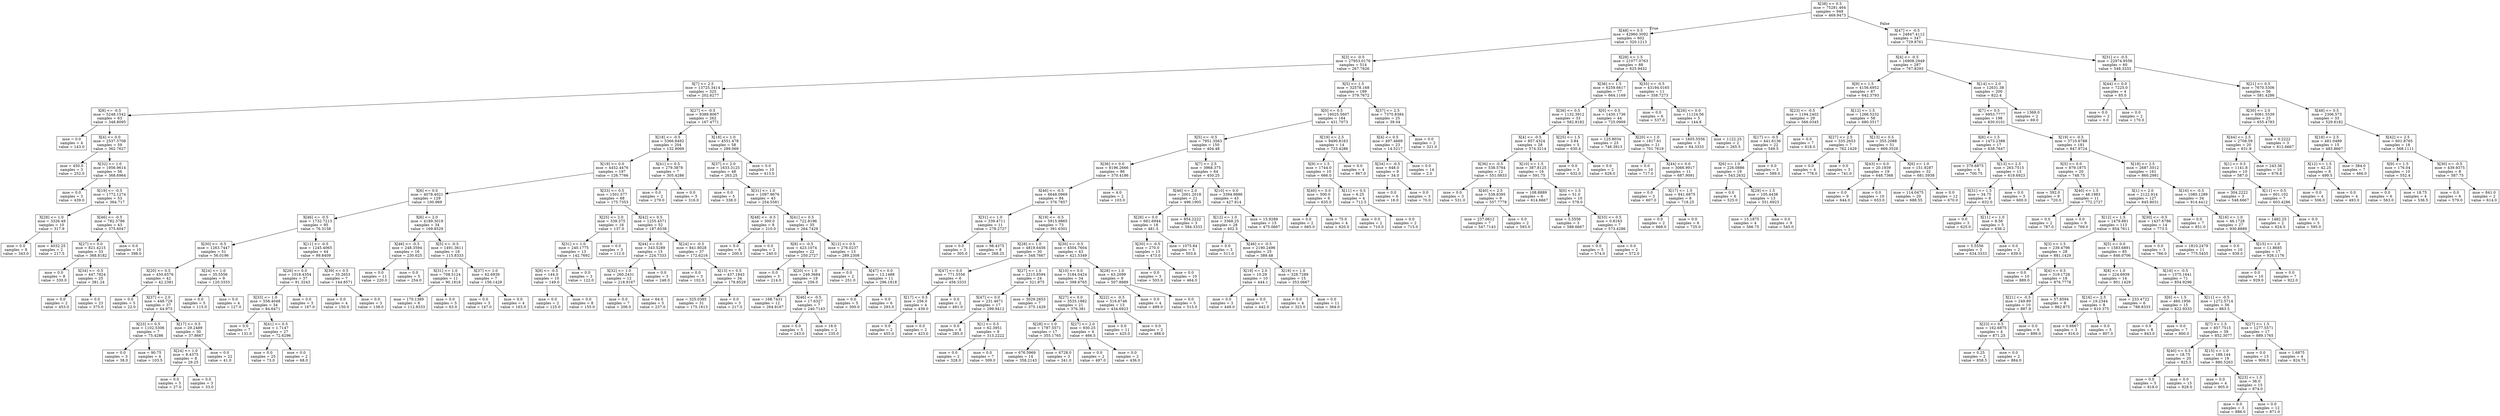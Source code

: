digraph Tree {
node [shape=box] ;
0 [label="X[38] <= 0.5\nmse = 75281.464\nsamples = 949\nvalue = 469.9473"] ;
1 [label="X[48] <= 0.5\nmse = 42960.3092\nsamples = 602\nvalue = 320.1213"] ;
0 -> 1 [labeldistance=2.5, labelangle=45, headlabel="True"] ;
2 [label="X[3] <= -0.5\nmse = 27953.0176\nsamples = 514\nvalue = 267.7626"] ;
1 -> 2 ;
3 [label="X[7] <= 2.5\nmse = 13725.3414\nsamples = 325\nvalue = 202.6277"] ;
2 -> 3 ;
4 [label="X[8] <= -0.5\nmse = 5248.1542\nsamples = 63\nvalue = 348.8095"] ;
3 -> 4 ;
5 [label="mse = 0.0\nsamples = 4\nvalue = 143.0"] ;
4 -> 5 ;
6 [label="X[4] <= 0.0\nmse = 2537.5708\nsamples = 59\nvalue = 362.7627"] ;
4 -> 6 ;
7 [label="mse = 450.0\nsamples = 3\nvalue = 252.0"] ;
6 -> 7 ;
8 [label="X[32] <= 1.0\nmse = 1956.9614\nsamples = 56\nvalue = 368.6964"] ;
6 -> 8 ;
9 [label="mse = 0.0\nsamples = 3\nvalue = 439.0"] ;
8 -> 9 ;
10 [label="X[19] <= -0.5\nmse = 1772.1274\nsamples = 53\nvalue = 364.717"] ;
8 -> 10 ;
11 [label="X[28] <= 1.0\nmse = 3326.49\nsamples = 10\nvalue = 317.9"] ;
10 -> 11 ;
12 [label="mse = 0.0\nsamples = 8\nvalue = 343.0"] ;
11 -> 12 ;
13 [label="mse = 4032.25\nsamples = 2\nvalue = 217.5"] ;
11 -> 13 ;
14 [label="X[46] <= -0.5\nmse = 782.3786\nsamples = 43\nvalue = 375.6047"] ;
10 -> 14 ;
15 [label="X[27] <= 0.0\nmse = 821.4215\nsamples = 33\nvalue = 368.8182"] ;
14 -> 15 ;
16 [label="mse = 0.0\nsamples = 8\nvalue = 330.0"] ;
15 -> 16 ;
17 [label="X[34] <= -0.5\nmse = 447.7824\nsamples = 25\nvalue = 381.24"] ;
15 -> 17 ;
18 [label="mse = 0.0\nsamples = 2\nvalue = 453.0"] ;
17 -> 18 ;
19 [label="mse = 0.0\nsamples = 23\nvalue = 375.0"] ;
17 -> 19 ;
20 [label="mse = 0.0\nsamples = 10\nvalue = 398.0"] ;
14 -> 20 ;
21 [label="X[27] <= -0.5\nmse = 9389.8067\nsamples = 262\nvalue = 167.4771"] ;
3 -> 21 ;
22 [label="X[18] <= -0.5\nmse = 5366.8492\nsamples = 204\nvalue = 132.9069"] ;
21 -> 22 ;
23 [label="X[19] <= 0.0\nmse = 4452.4476\nsamples = 197\nvalue = 126.7766"] ;
22 -> 23 ;
24 [label="X[6] <= 0.0\nmse = 4078.4021\nsamples = 129\nvalue = 100.969"] ;
23 -> 24 ;
25 [label="X[46] <= -0.5\nmse = 1732.7213\nsamples = 95\nvalue = 76.3158"] ;
24 -> 25 ;
26 [label="X[30] <= -0.5\nmse = 1263.7447\nsamples = 51\nvalue = 56.0196"] ;
25 -> 26 ;
27 [label="X[20] <= 0.5\nmse = 450.6576\nsamples = 42\nvalue = 42.2381"] ;
26 -> 27 ;
28 [label="mse = 0.0\nsamples = 5\nvalue = 22.0"] ;
27 -> 28 ;
29 [label="X[37] <= 2.0\nmse = 448.729\nsamples = 37\nvalue = 44.973"] ;
27 -> 29 ;
30 [label="X[23] <= 0.5\nmse = 1102.5306\nsamples = 7\nvalue = 75.4286"] ;
29 -> 30 ;
31 [label="mse = 0.0\nsamples = 3\nvalue = 38.0"] ;
30 -> 31 ;
32 [label="mse = 90.75\nsamples = 4\nvalue = 103.5"] ;
30 -> 32 ;
33 [label="X[17] <= 0.5\nmse = 29.2489\nsamples = 30\nvalue = 37.8667"] ;
29 -> 33 ;
34 [label="X[24] <= 1.0\nmse = 8.4375\nsamples = 8\nvalue = 29.25"] ;
33 -> 34 ;
35 [label="mse = 0.0\nsamples = 5\nvalue = 27.0"] ;
34 -> 35 ;
36 [label="mse = 0.0\nsamples = 3\nvalue = 33.0"] ;
34 -> 36 ;
37 [label="mse = 0.0\nsamples = 22\nvalue = 41.0"] ;
33 -> 37 ;
38 [label="X[24] <= 1.0\nmse = 35.5556\nsamples = 9\nvalue = 120.3333"] ;
26 -> 38 ;
39 [label="mse = 0.0\nsamples = 5\nvalue = 115.0"] ;
38 -> 39 ;
40 [label="mse = 0.0\nsamples = 4\nvalue = 127.0"] ;
38 -> 40 ;
41 [label="X[11] <= -0.5\nmse = 1245.4065\nsamples = 44\nvalue = 99.8409"] ;
25 -> 41 ;
42 [label="X[26] <= 0.0\nmse = 1018.4354\nsamples = 37\nvalue = 91.3243"] ;
41 -> 42 ;
43 [label="X[33] <= 1.0\nmse = 558.4048\nsamples = 34\nvalue = 84.6471"] ;
42 -> 43 ;
44 [label="mse = 0.0\nsamples = 7\nvalue = 131.0"] ;
43 -> 44 ;
45 [label="X[41] <= 0.5\nmse = 1.7147\nsamples = 27\nvalue = 72.6296"] ;
43 -> 45 ;
46 [label="mse = 0.0\nsamples = 25\nvalue = 73.0"] ;
45 -> 46 ;
47 [label="mse = 0.0\nsamples = 2\nvalue = 68.0"] ;
45 -> 47 ;
48 [label="mse = 0.0\nsamples = 3\nvalue = 167.0"] ;
42 -> 48 ;
49 [label="X[39] <= 0.5\nmse = 35.2653\nsamples = 7\nvalue = 144.8571"] ;
41 -> 49 ;
50 [label="mse = 0.0\nsamples = 4\nvalue = 150.0"] ;
49 -> 50 ;
51 [label="mse = 0.0\nsamples = 3\nvalue = 138.0"] ;
49 -> 51 ;
52 [label="X[6] <= 2.0\nmse = 4189.3019\nsamples = 34\nvalue = 169.8529"] ;
24 -> 52 ;
53 [label="X[46] <= -0.5\nmse = 248.3594\nsamples = 16\nvalue = 230.625"] ;
52 -> 53 ;
54 [label="mse = 0.0\nsamples = 11\nvalue = 220.0"] ;
53 -> 54 ;
55 [label="mse = 0.0\nsamples = 5\nvalue = 254.0"] ;
53 -> 55 ;
56 [label="X[5] <= -0.5\nmse = 1491.3611\nsamples = 18\nvalue = 115.8333"] ;
52 -> 56 ;
57 [label="X[31] <= 1.0\nmse = 708.5124\nsamples = 11\nvalue = 90.1818"] ;
56 -> 57 ;
58 [label="mse = 170.1389\nsamples = 6\nvalue = 112.8333"] ;
57 -> 58 ;
59 [label="mse = 0.0\nsamples = 5\nvalue = 63.0"] ;
57 -> 59 ;
60 [label="X[37] <= 1.0\nmse = 62.6939\nsamples = 7\nvalue = 156.1429"] ;
56 -> 60 ;
61 [label="mse = 0.0\nsamples = 3\nvalue = 147.0"] ;
60 -> 61 ;
62 [label="mse = 0.0\nsamples = 4\nvalue = 163.0"] ;
60 -> 62 ;
63 [label="X[33] <= 0.5\nmse = 1501.577\nsamples = 68\nvalue = 175.7353"] ;
23 -> 63 ;
64 [label="X[25] <= 2.0\nmse = 339.375\nsamples = 16\nvalue = 137.0"] ;
63 -> 64 ;
65 [label="X[31] <= 1.0\nmse = 240.1775\nsamples = 13\nvalue = 142.7692"] ;
64 -> 65 ;
66 [label="X[8] <= -0.5\nmse = 144.0\nsamples = 10\nvalue = 149.0"] ;
65 -> 66 ;
67 [label="mse = 0.0\nsamples = 2\nvalue = 125.0"] ;
66 -> 67 ;
68 [label="mse = 0.0\nsamples = 8\nvalue = 155.0"] ;
66 -> 68 ;
69 [label="mse = 0.0\nsamples = 3\nvalue = 122.0"] ;
65 -> 69 ;
70 [label="mse = 0.0\nsamples = 3\nvalue = 112.0"] ;
64 -> 70 ;
71 [label="X[42] <= 0.5\nmse = 1255.4571\nsamples = 52\nvalue = 187.6538"] ;
63 -> 71 ;
72 [label="X[44] <= 0.0\nmse = 343.5289\nsamples = 15\nvalue = 224.7333"] ;
71 -> 72 ;
73 [label="X[32] <= 1.0\nmse = 260.2431\nsamples = 12\nvalue = 218.9167"] ;
72 -> 73 ;
74 [label="mse = 0.0\nsamples = 7\nvalue = 206.0"] ;
73 -> 74 ;
75 [label="mse = 64.0\nsamples = 5\nvalue = 237.0"] ;
73 -> 75 ;
76 [label="mse = 0.0\nsamples = 3\nvalue = 248.0"] ;
72 -> 76 ;
77 [label="X[24] <= -0.5\nmse = 841.8028\nsamples = 37\nvalue = 172.6216"] ;
71 -> 77 ;
78 [label="mse = 0.0\nsamples = 3\nvalue = 102.0"] ;
77 -> 78 ;
79 [label="X[13] <= 0.5\nmse = 437.1843\nsamples = 34\nvalue = 178.8529"] ;
77 -> 79 ;
80 [label="mse = 325.0385\nsamples = 31\nvalue = 175.1613"] ;
79 -> 80 ;
81 [label="mse = 0.0\nsamples = 3\nvalue = 217.0"] ;
79 -> 81 ;
82 [label="X[41] <= 0.5\nmse = 279.3878\nsamples = 7\nvalue = 305.4286"] ;
22 -> 82 ;
83 [label="mse = 0.0\nsamples = 2\nvalue = 279.0"] ;
82 -> 83 ;
84 [label="mse = 0.0\nsamples = 5\nvalue = 316.0"] ;
82 -> 84 ;
85 [label="X[18] <= 1.0\nmse = 4551.478\nsamples = 58\nvalue = 289.069"] ;
21 -> 85 ;
86 [label="X[37] <= 2.0\nmse = 1633.3125\nsamples = 48\nvalue = 263.25"] ;
85 -> 86 ;
87 [label="mse = 0.0\nsamples = 5\nvalue = 338.0"] ;
86 -> 87 ;
88 [label="X[31] <= 1.0\nmse = 1097.9676\nsamples = 43\nvalue = 254.5581"] ;
86 -> 88 ;
89 [label="X[48] <= -0.5\nmse = 300.0\nsamples = 8\nvalue = 210.0"] ;
88 -> 89 ;
90 [label="mse = 0.0\nsamples = 6\nvalue = 200.0"] ;
89 -> 90 ;
91 [label="mse = 0.0\nsamples = 2\nvalue = 240.0"] ;
89 -> 91 ;
92 [label="X[41] <= 0.5\nmse = 722.8196\nsamples = 35\nvalue = 264.7429"] ;
88 -> 92 ;
93 [label="X[8] <= -0.5\nmse = 423.1074\nsamples = 22\nvalue = 250.2727"] ;
92 -> 93 ;
94 [label="mse = 0.0\nsamples = 3\nvalue = 214.0"] ;
93 -> 94 ;
95 [label="X[20] <= 1.0\nmse = 249.3684\nsamples = 19\nvalue = 256.0"] ;
93 -> 95 ;
96 [label="mse = 168.7431\nsamples = 12\nvalue = 264.9167"] ;
95 -> 96 ;
97 [label="X[46] <= -0.5\nmse = 17.6327\nsamples = 7\nvalue = 240.7143"] ;
95 -> 97 ;
98 [label="mse = 0.0\nsamples = 5\nvalue = 243.0"] ;
97 -> 98 ;
99 [label="mse = 16.0\nsamples = 2\nvalue = 235.0"] ;
97 -> 99 ;
100 [label="X[12] <= 0.5\nmse = 276.0237\nsamples = 13\nvalue = 289.2308"] ;
92 -> 100 ;
101 [label="mse = 0.0\nsamples = 2\nvalue = 251.0"] ;
100 -> 101 ;
102 [label="X[47] <= 0.0\nmse = 12.1488\nsamples = 11\nvalue = 296.1818"] ;
100 -> 102 ;
103 [label="mse = 0.0\nsamples = 5\nvalue = 300.0"] ;
102 -> 103 ;
104 [label="mse = 0.0\nsamples = 6\nvalue = 293.0"] ;
102 -> 104 ;
105 [label="mse = 0.0\nsamples = 10\nvalue = 413.0"] ;
85 -> 105 ;
106 [label="X[5] <= 1.5\nmse = 32578.168\nsamples = 189\nvalue = 379.7672"] ;
2 -> 106 ;
107 [label="X[0] <= 0.5\nmse = 16025.5607\nsamples = 164\nvalue = 431.7073"] ;
106 -> 107 ;
108 [label="X[5] <= -0.5\nmse = 7951.3563\nsamples = 150\nvalue = 404.48"] ;
107 -> 108 ;
109 [label="X[36] <= 0.0\nmse = 8196.2666\nsamples = 86\nvalue = 370.4186"] ;
108 -> 109 ;
110 [label="X[46] <= -0.5\nmse = 6648.0969\nsamples = 84\nvalue = 376.7857"] ;
109 -> 110 ;
111 [label="X[31] <= 1.0\nmse = 339.4711\nsamples = 11\nvalue = 278.2727"] ;
110 -> 111 ;
112 [label="mse = 0.0\nsamples = 3\nvalue = 305.0"] ;
111 -> 112 ;
113 [label="mse = 98.4375\nsamples = 8\nvalue = 268.25"] ;
111 -> 113 ;
114 [label="X[19] <= -0.5\nmse = 5915.9865\nsamples = 73\nvalue = 391.6301"] ;
110 -> 114 ;
115 [label="X[28] <= 1.0\nmse = 4819.6456\nsamples = 30\nvalue = 348.7667"] ;
114 -> 115 ;
116 [label="X[47] <= 0.0\nmse = 771.5556\nsamples = 6\nvalue = 456.3333"] ;
115 -> 116 ;
117 [label="X[17] <= 0.5\nmse = 256.0\nsamples = 4\nvalue = 439.0"] ;
116 -> 117 ;
118 [label="mse = 0.0\nsamples = 2\nvalue = 455.0"] ;
117 -> 118 ;
119 [label="mse = 0.0\nsamples = 2\nvalue = 423.0"] ;
117 -> 119 ;
120 [label="mse = 0.0\nsamples = 2\nvalue = 491.0"] ;
116 -> 120 ;
121 [label="X[27] <= 1.0\nmse = 2215.8594\nsamples = 24\nvalue = 321.875"] ;
115 -> 121 ;
122 [label="X[47] <= 0.0\nmse = 231.4671\nsamples = 17\nvalue = 299.9412"] ;
121 -> 122 ;
123 [label="mse = 0.0\nsamples = 8\nvalue = 285.0"] ;
122 -> 123 ;
124 [label="X[1] <= 0.5\nmse = 62.3951\nsamples = 9\nvalue = 313.2222"] ;
122 -> 124 ;
125 [label="mse = 0.0\nsamples = 2\nvalue = 328.0"] ;
124 -> 125 ;
126 [label="mse = 0.0\nsamples = 7\nvalue = 309.0"] ;
124 -> 126 ;
127 [label="mse = 3029.2653\nsamples = 7\nvalue = 375.1429"] ;
121 -> 127 ;
128 [label="X[30] <= -0.5\nmse = 4504.7604\nsamples = 43\nvalue = 421.5349"] ;
114 -> 128 ;
129 [label="X[10] <= 0.0\nmse = 3184.0424\nsamples = 34\nvalue = 398.6765"] ;
128 -> 129 ;
130 [label="X[27] <= 0.0\nmse = 3535.1882\nsamples = 21\nvalue = 376.381"] ;
129 -> 130 ;
131 [label="X[28] <= 1.0\nmse = 1787.5571\nsamples = 17\nvalue = 355.1765"] ;
130 -> 131 ;
132 [label="mse = 676.5969\nsamples = 14\nvalue = 358.2143"] ;
131 -> 132 ;
133 [label="mse = 6728.0\nsamples = 3\nvalue = 341.0"] ;
131 -> 133 ;
134 [label="X[27] <= 2.0\nmse = 930.25\nsamples = 4\nvalue = 466.5"] ;
130 -> 134 ;
135 [label="mse = 0.0\nsamples = 2\nvalue = 497.0"] ;
134 -> 135 ;
136 [label="mse = 0.0\nsamples = 2\nvalue = 436.0"] ;
134 -> 136 ;
137 [label="X[22] <= -0.5\nmse = 516.6746\nsamples = 13\nvalue = 434.6923"] ;
129 -> 137 ;
138 [label="mse = 0.0\nsamples = 11\nvalue = 425.0"] ;
137 -> 138 ;
139 [label="mse = 0.0\nsamples = 2\nvalue = 488.0"] ;
137 -> 139 ;
140 [label="X[28] <= 1.0\nmse = 63.2099\nsamples = 9\nvalue = 507.8889"] ;
128 -> 140 ;
141 [label="mse = 0.0\nsamples = 4\nvalue = 499.0"] ;
140 -> 141 ;
142 [label="mse = 0.0\nsamples = 5\nvalue = 515.0"] ;
140 -> 142 ;
143 [label="mse = 4.0\nsamples = 2\nvalue = 103.0"] ;
109 -> 143 ;
144 [label="X[7] <= 2.5\nmse = 3968.375\nsamples = 64\nvalue = 450.25"] ;
108 -> 144 ;
145 [label="X[46] <= 2.0\nmse = 2001.2018\nsamples = 21\nvalue = 496.1905"] ;
144 -> 145 ;
146 [label="X[26] <= 0.0\nmse = 681.6944\nsamples = 18\nvalue = 481.5"] ;
145 -> 146 ;
147 [label="X[30] <= -0.5\nmse = 270.0\nsamples = 13\nvalue = 473.0"] ;
146 -> 147 ;
148 [label="mse = 0.0\nsamples = 3\nvalue = 503.0"] ;
147 -> 148 ;
149 [label="mse = 0.0\nsamples = 10\nvalue = 464.0"] ;
147 -> 149 ;
150 [label="mse = 1075.84\nsamples = 5\nvalue = 503.6"] ;
146 -> 150 ;
151 [label="mse = 854.2222\nsamples = 3\nvalue = 584.3333"] ;
145 -> 151 ;
152 [label="X[10] <= 0.0\nmse = 3394.9886\nsamples = 43\nvalue = 427.814"] ;
144 -> 152 ;
153 [label="X[12] <= 1.0\nmse = 3368.25\nsamples = 28\nvalue = 402.5"] ;
152 -> 153 ;
154 [label="mse = 0.0\nsamples = 3\nvalue = 511.0"] ;
153 -> 154 ;
155 [label="X[46] <= -0.5\nmse = 2190.2496\nsamples = 25\nvalue = 389.48"] ;
153 -> 155 ;
156 [label="X[19] <= 2.0\nmse = 10.29\nsamples = 10\nvalue = 444.1"] ;
155 -> 156 ;
157 [label="mse = 0.0\nsamples = 3\nvalue = 449.0"] ;
156 -> 157 ;
158 [label="mse = 0.0\nsamples = 7\nvalue = 442.0"] ;
156 -> 158 ;
159 [label="X[19] <= 1.0\nmse = 328.7289\nsamples = 15\nvalue = 353.0667"] ;
155 -> 159 ;
160 [label="mse = 0.0\nsamples = 4\nvalue = 323.0"] ;
159 -> 160 ;
161 [label="mse = 0.0\nsamples = 11\nvalue = 364.0"] ;
159 -> 161 ;
162 [label="mse = 15.9289\nsamples = 15\nvalue = 475.0667"] ;
152 -> 162 ;
163 [label="X[19] <= 2.5\nmse = 9490.8163\nsamples = 14\nvalue = 723.4286"] ;
107 -> 163 ;
164 [label="X[9] <= 1.5\nmse = 1744.0\nsamples = 10\nvalue = 666.0"] ;
163 -> 164 ;
165 [label="X[40] <= 0.0\nmse = 500.0\nsamples = 6\nvalue = 635.0"] ;
164 -> 165 ;
166 [label="mse = 0.0\nsamples = 2\nvalue = 665.0"] ;
165 -> 166 ;
167 [label="mse = 75.0\nsamples = 4\nvalue = 620.0"] ;
165 -> 167 ;
168 [label="X[11] <= 0.5\nmse = 6.25\nsamples = 4\nvalue = 712.5"] ;
164 -> 168 ;
169 [label="mse = 0.0\nsamples = 2\nvalue = 710.0"] ;
168 -> 169 ;
170 [label="mse = 0.0\nsamples = 2\nvalue = 715.0"] ;
168 -> 170 ;
171 [label="mse = 0.0\nsamples = 4\nvalue = 867.0"] ;
163 -> 171 ;
172 [label="X[37] <= 2.5\nmse = 7370.8384\nsamples = 25\nvalue = 39.04"] ;
106 -> 172 ;
173 [label="X[4] <= 0.5\nmse = 497.4669\nsamples = 23\nvalue = 14.5217"] ;
172 -> 173 ;
174 [label="X[34] <= -0.5\nmse = 648.0\nsamples = 9\nvalue = 34.0"] ;
173 -> 174 ;
175 [label="mse = 0.0\nsamples = 6\nvalue = 16.0"] ;
174 -> 175 ;
176 [label="mse = 0.0\nsamples = 3\nvalue = 70.0"] ;
174 -> 176 ;
177 [label="mse = 0.0\nsamples = 14\nvalue = 2.0"] ;
173 -> 177 ;
178 [label="mse = 0.0\nsamples = 2\nvalue = 321.0"] ;
172 -> 178 ;
179 [label="X[28] <= 1.5\nmse = 21077.0763\nsamples = 88\nvalue = 625.9432"] ;
1 -> 179 ;
180 [label="X[36] <= 1.5\nmse = 6259.6617\nsamples = 77\nvalue = 664.1169"] ;
179 -> 180 ;
181 [label="X[36] <= 0.5\nmse = 1132.3912\nsamples = 33\nvalue = 582.8182"] ;
180 -> 181 ;
182 [label="X[4] <= -0.5\nmse = 857.4324\nsamples = 28\nvalue = 574.3214"] ;
181 -> 182 ;
183 [label="X[36] <= -0.5\nmse = 538.5764\nsamples = 12\nvalue = 551.0833"] ;
182 -> 183 ;
184 [label="mse = 0.0\nsamples = 3\nvalue = 531.0"] ;
183 -> 184 ;
185 [label="X[40] <= 2.5\nmse = 538.8395\nsamples = 9\nvalue = 557.7778"] ;
183 -> 185 ;
186 [label="mse = 237.0612\nsamples = 7\nvalue = 547.7143"] ;
185 -> 186 ;
187 [label="mse = 0.0\nsamples = 2\nvalue = 593.0"] ;
185 -> 187 ;
188 [label="X[10] <= 1.5\nmse = 387.8125\nsamples = 16\nvalue = 591.75"] ;
182 -> 188 ;
189 [label="mse = 108.8889\nsamples = 6\nvalue = 614.6667"] ;
188 -> 189 ;
190 [label="X[0] <= 1.5\nmse = 51.0\nsamples = 10\nvalue = 578.0"] ;
188 -> 190 ;
191 [label="mse = 5.5556\nsamples = 3\nvalue = 588.6667"] ;
190 -> 191 ;
192 [label="X[33] <= 0.5\nmse = 0.8163\nsamples = 7\nvalue = 573.4286"] ;
190 -> 192 ;
193 [label="mse = 0.0\nsamples = 5\nvalue = 574.0"] ;
192 -> 193 ;
194 [label="mse = 0.0\nsamples = 2\nvalue = 572.0"] ;
192 -> 194 ;
195 [label="X[25] <= 1.5\nmse = 3.84\nsamples = 5\nvalue = 630.4"] ;
181 -> 195 ;
196 [label="mse = 0.0\nsamples = 3\nvalue = 632.0"] ;
195 -> 196 ;
197 [label="mse = 0.0\nsamples = 2\nvalue = 628.0"] ;
195 -> 197 ;
198 [label="X[0] <= 0.5\nmse = 1430.1736\nsamples = 44\nvalue = 725.0909"] ;
180 -> 198 ;
199 [label="mse = 125.8034\nsamples = 23\nvalue = 746.3913"] ;
198 -> 199 ;
200 [label="X[20] <= 1.0\nmse = 1817.61\nsamples = 21\nvalue = 701.7619"] ;
198 -> 200 ;
201 [label="mse = 0.0\nsamples = 10\nvalue = 717.0"] ;
200 -> 201 ;
202 [label="X[44] <= 0.0\nmse = 3066.9917\nsamples = 11\nvalue = 687.9091"] ;
200 -> 202 ;
203 [label="mse = 0.0\nsamples = 3\nvalue = 607.0"] ;
202 -> 203 ;
204 [label="X[17] <= 1.5\nmse = 841.6875\nsamples = 8\nvalue = 718.25"] ;
202 -> 204 ;
205 [label="mse = 0.0\nsamples = 2\nvalue = 668.0"] ;
204 -> 205 ;
206 [label="mse = 0.0\nsamples = 6\nvalue = 735.0"] ;
204 -> 206 ;
207 [label="X[35] <= -0.5\nmse = 43194.0165\nsamples = 11\nvalue = 358.7273"] ;
179 -> 207 ;
208 [label="mse = 0.0\nsamples = 6\nvalue = 537.0"] ;
207 -> 208 ;
209 [label="X[26] <= 0.0\nmse = 11124.56\nsamples = 5\nvalue = 144.8"] ;
207 -> 209 ;
210 [label="mse = 1605.5556\nsamples = 3\nvalue = 64.3333"] ;
209 -> 210 ;
211 [label="mse = 1122.25\nsamples = 2\nvalue = 265.5"] ;
209 -> 211 ;
212 [label="X[47] <= -0.5\nmse = 24847.4112\nsamples = 347\nvalue = 729.8761"] ;
0 -> 212 [labeldistance=2.5, labelangle=-45, headlabel="False"] ;
213 [label="X[4] <= -0.5\nmse = 16908.2949\nsamples = 287\nvalue = 767.8293"] ;
212 -> 213 ;
214 [label="X[9] <= 1.5\nmse = 4156.6952\nsamples = 87\nvalue = 642.3793"] ;
213 -> 214 ;
215 [label="X[23] <= -0.5\nmse = 1194.2402\nsamples = 29\nvalue = 566.0345"] ;
214 -> 215 ;
216 [label="X[17] <= -0.5\nmse = 441.6136\nsamples = 22\nvalue = 549.5"] ;
215 -> 216 ;
217 [label="X[6] <= 1.0\nmse = 226.0886\nsamples = 19\nvalue = 543.2632"] ;
216 -> 217 ;
218 [label="mse = 0.0\nsamples = 6\nvalue = 525.0"] ;
217 -> 218 ;
219 [label="X[29] <= 1.5\nmse = 105.4438\nsamples = 13\nvalue = 551.6923"] ;
217 -> 219 ;
220 [label="mse = 15.1875\nsamples = 4\nvalue = 566.75"] ;
219 -> 220 ;
221 [label="mse = 0.0\nsamples = 9\nvalue = 545.0"] ;
219 -> 221 ;
222 [label="mse = 0.0\nsamples = 3\nvalue = 589.0"] ;
216 -> 222 ;
223 [label="mse = 0.0\nsamples = 7\nvalue = 618.0"] ;
215 -> 223 ;
224 [label="X[12] <= 1.5\nmse = 1266.5232\nsamples = 58\nvalue = 680.5517"] ;
214 -> 224 ;
225 [label="X[27] <= 2.5\nmse = 335.2653\nsamples = 7\nvalue = 762.1429"] ;
224 -> 225 ;
226 [label="mse = 0.0\nsamples = 4\nvalue = 778.0"] ;
225 -> 226 ;
227 [label="mse = 0.0\nsamples = 3\nvalue = 741.0"] ;
225 -> 227 ;
228 [label="X[13] <= 0.5\nmse = 355.2088\nsamples = 51\nvalue = 669.3529"] ;
224 -> 228 ;
229 [label="X[43] <= 0.0\nmse = 20.1939\nsamples = 19\nvalue = 648.7368"] ;
228 -> 229 ;
230 [label="mse = 0.0\nsamples = 9\nvalue = 644.0"] ;
229 -> 230 ;
231 [label="mse = 0.0\nsamples = 10\nvalue = 653.0"] ;
229 -> 231 ;
232 [label="X[6] <= 1.0\nmse = 151.9287\nsamples = 32\nvalue = 681.5938"] ;
228 -> 232 ;
233 [label="mse = 114.0475\nsamples = 20\nvalue = 688.55"] ;
232 -> 233 ;
234 [label="mse = 0.0\nsamples = 12\nvalue = 670.0"] ;
232 -> 234 ;
235 [label="X[14] <= 2.0\nmse = 12631.38\nsamples = 200\nvalue = 822.4"] ;
213 -> 235 ;
236 [label="X[7] <= 0.5\nmse = 6953.7777\nsamples = 198\nvalue = 830.0101"] ;
235 -> 236 ;
237 [label="X[6] <= 1.5\nmse = 1473.2388\nsamples = 17\nvalue = 638.7647"] ;
236 -> 237 ;
238 [label="mse = 379.6875\nsamples = 4\nvalue = 700.75"] ;
237 -> 238 ;
239 [label="X[13] <= 2.5\nmse = 263.7515\nsamples = 13\nvalue = 619.6923"] ;
237 -> 239 ;
240 [label="X[31] <= 1.5\nmse = 34.75\nsamples = 8\nvalue = 632.0"] ;
239 -> 240 ;
241 [label="mse = 0.0\nsamples = 3\nvalue = 625.0"] ;
240 -> 241 ;
242 [label="X[11] <= 1.0\nmse = 8.56\nsamples = 5\nvalue = 636.2"] ;
240 -> 242 ;
243 [label="mse = 5.5556\nsamples = 3\nvalue = 634.3333"] ;
242 -> 243 ;
244 [label="mse = 0.0\nsamples = 2\nvalue = 639.0"] ;
242 -> 244 ;
245 [label="mse = 0.0\nsamples = 5\nvalue = 600.0"] ;
239 -> 245 ;
246 [label="X[19] <= -0.5\nmse = 3710.6788\nsamples = 181\nvalue = 847.9724"] ;
236 -> 246 ;
247 [label="X[5] <= 0.0\nmse = 879.1875\nsamples = 20\nvalue = 748.75"] ;
246 -> 247 ;
248 [label="mse = 392.0\nsamples = 9\nvalue = 720.0"] ;
247 -> 248 ;
249 [label="X[40] <= 1.5\nmse = 48.1983\nsamples = 11\nvalue = 772.2727"] ;
247 -> 249 ;
250 [label="mse = 0.0\nsamples = 2\nvalue = 787.0"] ;
249 -> 250 ;
251 [label="mse = 0.0\nsamples = 9\nvalue = 769.0"] ;
249 -> 251 ;
252 [label="X[18] <= 2.5\nmse = 2687.5012\nsamples = 161\nvalue = 860.2981"] ;
246 -> 252 ;
253 [label="X[1] <= 2.0\nmse = 2122.914\nsamples = 127\nvalue = 845.8031"] ;
252 -> 253 ;
254 [label="X[12] <= 1.5\nmse = 1479.881\nsamples = 113\nvalue = 854.7611"] ;
253 -> 254 ;
255 [label="X[3] <= 1.5\nmse = 239.4796\nsamples = 28\nvalue = 881.1429"] ;
254 -> 255 ;
256 [label="mse = 0.0\nsamples = 10\nvalue = 889.0"] ;
255 -> 256 ;
257 [label="X[4] <= 0.5\nmse = 319.1728\nsamples = 18\nvalue = 876.7778"] ;
255 -> 257 ;
258 [label="X[21] <= -0.5\nmse = 249.89\nsamples = 10\nvalue = 887.9"] ;
257 -> 258 ;
259 [label="X[23] <= 0.5\nmse = 162.6875\nsamples = 4\nvalue = 871.25"] ;
258 -> 259 ;
260 [label="mse = 0.25\nsamples = 2\nvalue = 858.5"] ;
259 -> 260 ;
261 [label="mse = 0.0\nsamples = 2\nvalue = 884.0"] ;
259 -> 261 ;
262 [label="mse = 0.0\nsamples = 6\nvalue = 899.0"] ;
258 -> 262 ;
263 [label="mse = 57.8594\nsamples = 8\nvalue = 862.875"] ;
257 -> 263 ;
264 [label="X[5] <= 0.0\nmse = 1583.6891\nsamples = 85\nvalue = 846.0706"] ;
254 -> 264 ;
265 [label="X[8] <= 1.0\nmse = 224.6939\nsamples = 14\nvalue = 801.1429"] ;
264 -> 265 ;
266 [label="X[16] <= 2.5\nmse = 19.2344\nsamples = 8\nvalue = 810.375"] ;
265 -> 266 ;
267 [label="mse = 0.6667\nsamples = 3\nvalue = 816.0"] ;
266 -> 267 ;
268 [label="mse = 0.0\nsamples = 5\nvalue = 807.0"] ;
266 -> 268 ;
269 [label="mse = 233.4722\nsamples = 6\nvalue = 788.8333"] ;
265 -> 269 ;
270 [label="X[16] <= -0.5\nmse = 1375.1641\nsamples = 71\nvalue = 854.9296"] ;
264 -> 270 ;
271 [label="X[6] <= 1.5\nmse = 460.1956\nsamples = 15\nvalue = 822.9333"] ;
270 -> 271 ;
272 [label="mse = 0.0\nsamples = 8\nvalue = 843.0"] ;
271 -> 272 ;
273 [label="mse = 0.0\nsamples = 7\nvalue = 800.0"] ;
271 -> 273 ;
274 [label="X[11] <= -0.5\nmse = 1272.5714\nsamples = 56\nvalue = 863.5"] ;
270 -> 274 ;
275 [label="X[7] <= 1.5\nmse = 857.7515\nsamples = 39\nvalue = 852.3077"] ;
274 -> 275 ;
276 [label="X[40] <= 0.5\nmse = 18.75\nsamples = 20\nvalue = 825.5"] ;
275 -> 276 ;
277 [label="mse = 0.0\nsamples = 5\nvalue = 818.0"] ;
276 -> 277 ;
278 [label="mse = 0.0\nsamples = 15\nvalue = 828.0"] ;
276 -> 278 ;
279 [label="X[15] <= 1.0\nmse = 188.144\nsamples = 19\nvalue = 880.5263"] ;
275 -> 279 ;
280 [label="mse = 0.0\nsamples = 4\nvalue = 905.0"] ;
279 -> 280 ;
281 [label="X[23] <= 1.5\nmse = 36.0\nsamples = 15\nvalue = 874.0"] ;
279 -> 281 ;
282 [label="mse = 0.0\nsamples = 3\nvalue = 886.0"] ;
281 -> 282 ;
283 [label="mse = 0.0\nsamples = 12\nvalue = 871.0"] ;
281 -> 283 ;
284 [label="X[27] <= 1.5\nmse = 1277.5571\nsamples = 17\nvalue = 889.1765"] ;
274 -> 284 ;
285 [label="mse = 0.0\nsamples = 13\nvalue = 909.0"] ;
284 -> 285 ;
286 [label="mse = 1.6875\nsamples = 4\nvalue = 824.75"] ;
284 -> 286 ;
287 [label="X[30] <= -0.5\nmse = 1437.6786\nsamples = 14\nvalue = 773.5"] ;
253 -> 287 ;
288 [label="mse = 0.0\nsamples = 3\nvalue = 766.0"] ;
287 -> 288 ;
289 [label="mse = 1810.2479\nsamples = 11\nvalue = 775.5455"] ;
287 -> 289 ;
290 [label="X[16] <= -0.5\nmse = 1080.1289\nsamples = 34\nvalue = 914.4412"] ;
252 -> 290 ;
291 [label="mse = 0.0\nsamples = 7\nvalue = 851.0"] ;
290 -> 291 ;
292 [label="X[16] <= 1.0\nmse = 46.1728\nsamples = 27\nvalue = 930.8889"] ;
290 -> 292 ;
293 [label="mse = 0.0\nsamples = 10\nvalue = 939.0"] ;
292 -> 293 ;
294 [label="X[15] <= 1.0\nmse = 11.8685\nsamples = 17\nvalue = 926.1176"] ;
292 -> 294 ;
295 [label="mse = 0.0\nsamples = 10\nvalue = 929.0"] ;
294 -> 295 ;
296 [label="mse = 0.0\nsamples = 7\nvalue = 922.0"] ;
294 -> 296 ;
297 [label="mse = 1369.0\nsamples = 2\nvalue = 69.0"] ;
235 -> 297 ;
298 [label="X[31] <= -0.5\nmse = 22974.9556\nsamples = 60\nvalue = 548.3333"] ;
212 -> 298 ;
299 [label="X[44] <= 0.0\nmse = 7225.0\nsamples = 4\nvalue = 85.0"] ;
298 -> 299 ;
300 [label="mse = 0.0\nsamples = 2\nvalue = 0.0"] ;
299 -> 300 ;
301 [label="mse = 0.0\nsamples = 2\nvalue = 170.0"] ;
299 -> 301 ;
302 [label="X[21] <= 0.5\nmse = 7670.5306\nsamples = 56\nvalue = 581.4286"] ;
298 -> 302 ;
303 [label="X[30] <= 2.0\nmse = 6061.5539\nsamples = 23\nvalue = 655.4783"] ;
302 -> 303 ;
304 [label="X[44] <= 2.5\nmse = 2708.59\nsamples = 20\nvalue = 631.9"] ;
303 -> 304 ;
305 [label="X[1] <= 0.5\nmse = 1141.8\nsamples = 10\nvalue = 587.0"] ;
304 -> 305 ;
306 [label="mse = 304.2222\nsamples = 3\nvalue = 548.6667"] ;
305 -> 306 ;
307 [label="X[11] <= 0.5\nmse = 601.102\nsamples = 7\nvalue = 603.4286"] ;
305 -> 307 ;
308 [label="mse = 1482.25\nsamples = 2\nvalue = 624.5"] ;
307 -> 308 ;
309 [label="mse = 0.0\nsamples = 5\nvalue = 595.0"] ;
307 -> 309 ;
310 [label="mse = 243.36\nsamples = 10\nvalue = 676.8"] ;
304 -> 310 ;
311 [label="mse = 0.2222\nsamples = 3\nvalue = 812.6667"] ;
303 -> 311 ;
312 [label="X[48] <= 0.5\nmse = 2306.573\nsamples = 33\nvalue = 529.8182"] ;
302 -> 312 ;
313 [label="X[18] <= 2.5\nmse = 481.0489\nsamples = 15\nvalue = 483.8667"] ;
312 -> 313 ;
314 [label="X[12] <= 1.5\nmse = 42.25\nsamples = 8\nvalue = 499.5"] ;
313 -> 314 ;
315 [label="mse = 0.0\nsamples = 4\nvalue = 506.0"] ;
314 -> 315 ;
316 [label="mse = 0.0\nsamples = 4\nvalue = 493.0"] ;
314 -> 316 ;
317 [label="mse = 384.0\nsamples = 7\nvalue = 466.0"] ;
313 -> 317 ;
318 [label="X[42] <= 2.5\nmse = 601.8765\nsamples = 18\nvalue = 568.1111"] ;
312 -> 318 ;
319 [label="X[9] <= 1.5\nmse = 176.04\nsamples = 10\nvalue = 552.4"] ;
318 -> 319 ;
320 [label="mse = 0.0\nsamples = 6\nvalue = 563.0"] ;
319 -> 320 ;
321 [label="mse = 18.75\nsamples = 4\nvalue = 536.5"] ;
319 -> 321 ;
322 [label="X[30] <= -0.5\nmse = 439.9375\nsamples = 8\nvalue = 587.75"] ;
318 -> 322 ;
323 [label="mse = 0.0\nsamples = 6\nvalue = 579.0"] ;
322 -> 323 ;
324 [label="mse = 841.0\nsamples = 2\nvalue = 614.0"] ;
322 -> 324 ;
}